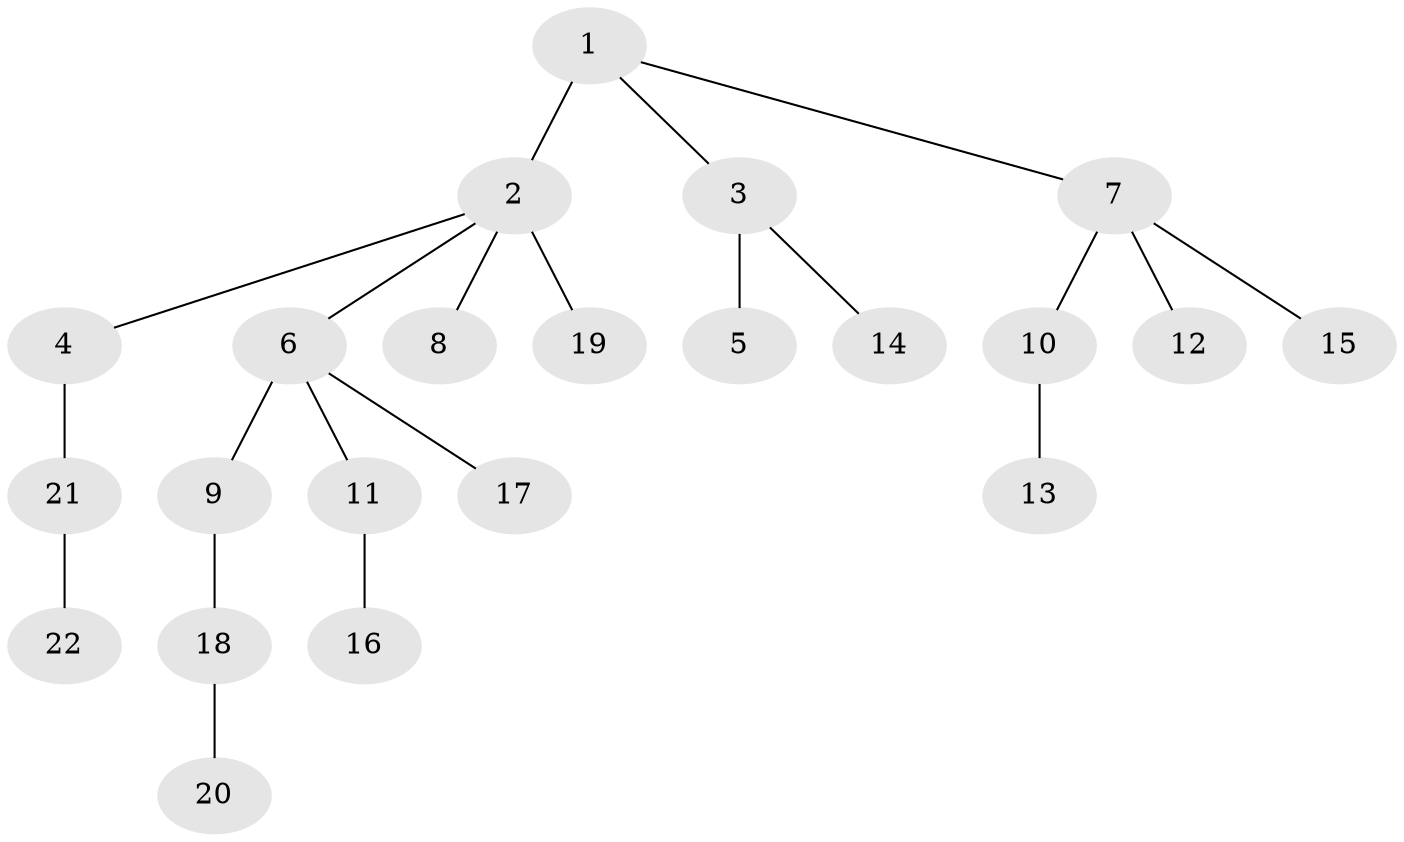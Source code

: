 // original degree distribution, {6: 0.037037037037037035, 5: 0.037037037037037035, 4: 0.05555555555555555, 2: 0.2777777777777778, 1: 0.5, 3: 0.09259259259259259}
// Generated by graph-tools (version 1.1) at 2025/51/03/04/25 22:51:35]
// undirected, 22 vertices, 21 edges
graph export_dot {
  node [color=gray90,style=filled];
  1;
  2;
  3;
  4;
  5;
  6;
  7;
  8;
  9;
  10;
  11;
  12;
  13;
  14;
  15;
  16;
  17;
  18;
  19;
  20;
  21;
  22;
  1 -- 2 [weight=2.0];
  1 -- 3 [weight=1.0];
  1 -- 7 [weight=1.0];
  2 -- 4 [weight=1.0];
  2 -- 6 [weight=1.0];
  2 -- 8 [weight=1.0];
  2 -- 19 [weight=1.0];
  3 -- 5 [weight=1.0];
  3 -- 14 [weight=1.0];
  4 -- 21 [weight=2.0];
  6 -- 9 [weight=1.0];
  6 -- 11 [weight=1.0];
  6 -- 17 [weight=1.0];
  7 -- 10 [weight=1.0];
  7 -- 12 [weight=1.0];
  7 -- 15 [weight=1.0];
  9 -- 18 [weight=1.0];
  10 -- 13 [weight=1.0];
  11 -- 16 [weight=1.0];
  18 -- 20 [weight=1.0];
  21 -- 22 [weight=1.0];
}
